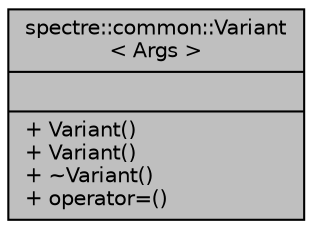 digraph "spectre::common::Variant&lt; Args &gt;"
{
 // INTERACTIVE_SVG=YES
  bgcolor="transparent";
  edge [fontname="Helvetica",fontsize="10",labelfontname="Helvetica",labelfontsize="10"];
  node [fontname="Helvetica",fontsize="10",shape=record];
  Node1 [label="{spectre::common::Variant\l\< Args \>\n||+ Variant()\l+ Variant()\l+ ~Variant()\l+ operator=()\l}",height=0.2,width=0.4,color="black", fillcolor="grey75", style="filled" fontcolor="black"];
}
